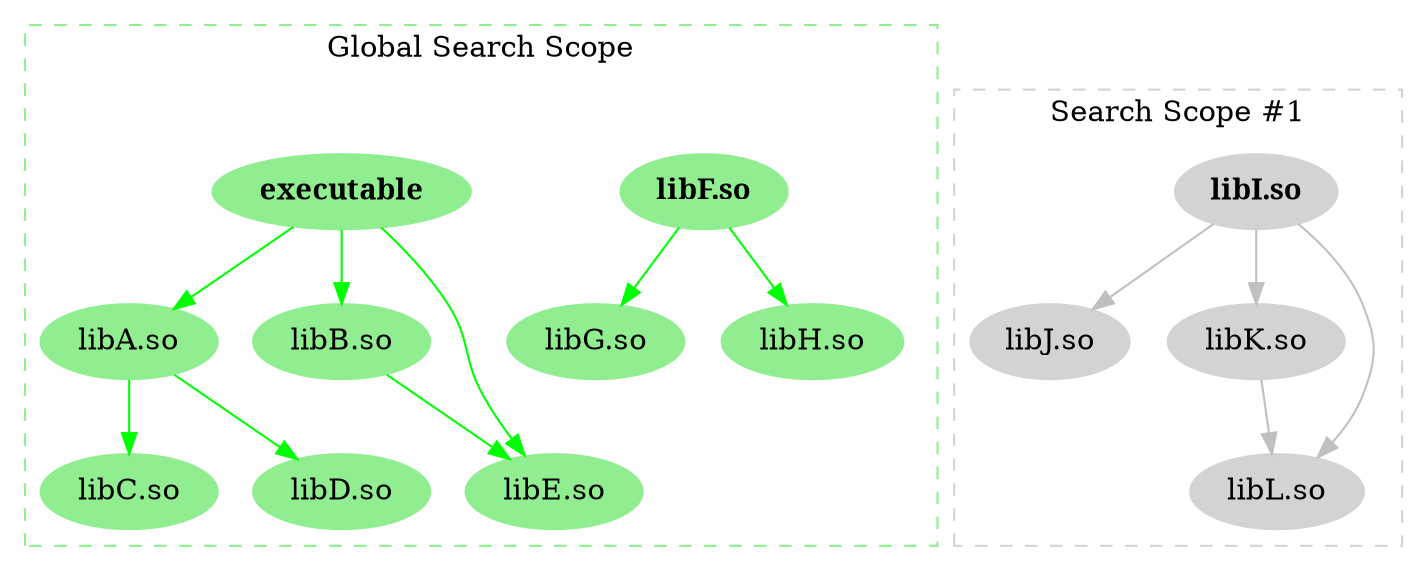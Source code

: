 digraph process {
  subgraph global {
    cluster="true";
    label="Global Search Scope";
    color="lightgreen";
    style="dashed";
    node [color="lightgreen" style="filled"];
    edge [color="green"];
    exe [label="executable" fontname="bold"];
    liba [label="libA.so"];
    libb [label="libB.so"];
    libc [label="libC.so"];
    libd [label="libD.so"];
    libe [label="libE.so"];
    exe -> liba;
    exe -> libb;
    exe -> libe;
    liba -> libc;
    liba -> libd;
    libb -> libe;

    libf [label="libF.so" fontname="bold"];
    libg [label="libG.so"];
    libh [label="libH.so"];
    { rank="min"; style="invis"; libf -> libg; libf -> libh; }
  }

  subgraph scope_1 {
    cluster="true";
    label="Search Scope #1";
    color="lightgray";
    style="dashed";
    node [color="lightgray" style="filled"];
    edge [color="gray"];
    libi [label="libI.so" fontname="bold"];
    libj [label="libJ.so"];
    libk [label="libK.so"];
    libl [label="libL.so"];
    libi -> libj;
    libi -> libk;
    libi -> libl;
    libk -> libl;
  }
}
